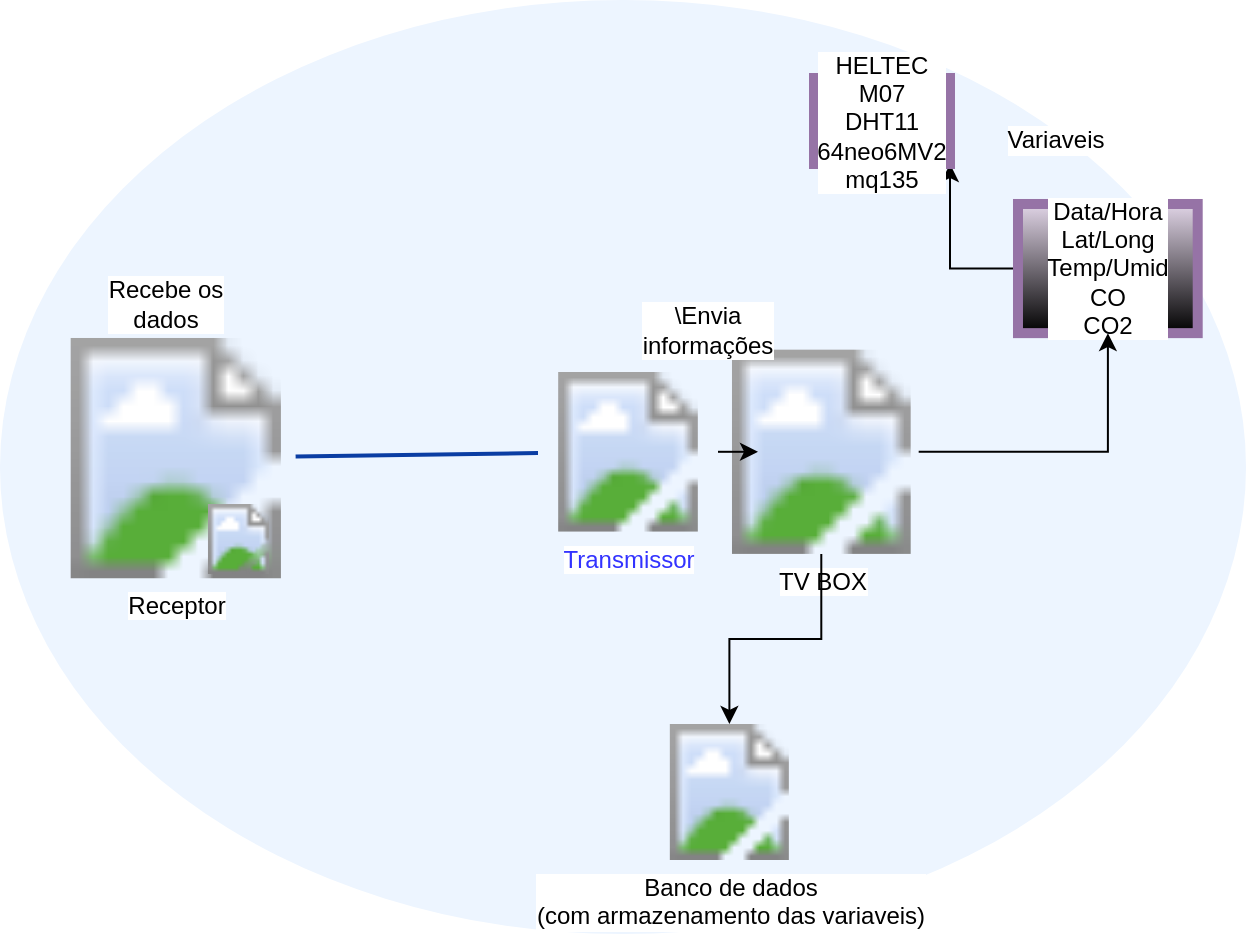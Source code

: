 <mxfile border="50" scale="3" compressed="false" locked="false" version="26.2.14">
  <diagram name="Blank" id="YmL12bMKpDGza6XwsDPr">
    <mxGraphModel dx="2226" dy="754" grid="0" gridSize="10" guides="1" tooltips="1" connect="1" arrows="1" fold="1" page="0" pageScale="1" pageWidth="827" pageHeight="1169" background="none" math="1" shadow="0">
      <root>
        <mxCell id="X5NqExCQtvZxIxQ7pmgY-0" />
        <mxCell id="1" parent="X5NqExCQtvZxIxQ7pmgY-0" />
        <object label="" placeholders="1" subnet="" id="Gr0Zq-AI6Quabplr0KPa-98">
          <mxCell style="ellipse;whiteSpace=wrap;html=1;strokeWidth=2;fillColor=#EDF5FF;fontSize=15;strokeColor=none;container=1;verticalAlign=top;spacingBottom=0;spacingTop=4;fontStyle=1;fontColor=#7EA6E0;metaEdit=1;" parent="1" vertex="1">
            <mxGeometry x="-653" y="210" width="623" height="467" as="geometry">
              <mxRectangle x="-576" y="218" width="250" height="60" as="alternateBounds" />
            </mxGeometry>
          </mxCell>
        </object>
        <mxCell id="Gr0Zq-AI6Quabplr0KPa-105" value="Receptor" style="image;html=1;image=https://ae01.alicdn.com/kf/Sbe75b36744444e7eb71941693e8e4e2ee.jpg_640x640q90.jpg;strokeColor=none;strokeWidth=2;fillColor=#EDF5FF;movable=1;resizable=1;rotatable=1;deletable=1;editable=1;locked=0;connectable=1;align=center;" parent="Gr0Zq-AI6Quabplr0KPa-98" vertex="1">
          <mxGeometry x="27.996" y="168.996" width="119.808" height="120.129" as="geometry" />
        </mxCell>
        <mxCell id="Gr0Zq-AI6Quabplr0KPa-106" style="edgeStyle=none;curved=1;html=1;strokeWidth=2;fontSize=12;endArrow=none;endFill=0;rounded=0;fontColor=#0A3DA3;strokeColor=#0A3DA3;startSize=8;endSize=8;" parent="Gr0Zq-AI6Quabplr0KPa-98" source="w-qXGrqkFpa8l1D213sV-1" target="Gr0Zq-AI6Quabplr0KPa-105" edge="1">
          <mxGeometry relative="1" as="geometry">
            <mxPoint x="341.452" y="375.402" as="targetPoint" />
            <mxPoint x="570.584" y="364.168" as="sourcePoint" />
          </mxGeometry>
        </mxCell>
        <mxCell id="w-qXGrqkFpa8l1D213sV-20" style="edgeStyle=orthogonalEdgeStyle;rounded=0;orthogonalLoop=1;jettySize=auto;html=1;entryX=1;entryY=1;entryDx=0;entryDy=0;fontFamily=Helvetica;fontSize=12;fontColor=default;labelBackgroundColor=default;resizable=1;" edge="1" parent="Gr0Zq-AI6Quabplr0KPa-98" source="w-qXGrqkFpa8l1D213sV-3" target="w-qXGrqkFpa8l1D213sV-8">
          <mxGeometry relative="1" as="geometry" />
        </mxCell>
        <mxCell id="w-qXGrqkFpa8l1D213sV-3" value="&lt;div&gt;Data/Hora&lt;/div&gt;&lt;div&gt;Lat/Long&lt;/div&gt;&lt;div&gt;Temp/Umid&lt;/div&gt;&lt;div&gt;CO&lt;/div&gt;&lt;div&gt;CO2&lt;/div&gt;" style="text;html=1;align=center;verticalAlign=middle;whiteSpace=wrap;rounded=0;fontFamily=Helvetica;fontSize=12;labelBackgroundColor=default;resizable=1;fillColor=#e1d5e7;strokeColor=#9673a6;gradientColor=default;strokeWidth=5;glass=0;shadow=0;" vertex="1" parent="Gr0Zq-AI6Quabplr0KPa-98">
          <mxGeometry x="508.997" y="101.997" width="89.856" height="64.569" as="geometry" />
        </mxCell>
        <mxCell id="w-qXGrqkFpa8l1D213sV-1" value="Transmissor" style="image;html=1;image=https://ae01.alicdn.com/kf/Sbe75b36744444e7eb71941693e8e4e2ee.jpg_640x640q90.jpg;strokeColor=none;strokeWidth=2;fillColor=#EDF5FF;labelBorderColor=none;fontColor=#3333FF;" vertex="1" parent="Gr0Zq-AI6Quabplr0KPa-98">
          <mxGeometry x="269" y="186" width="90" height="79.78" as="geometry" />
        </mxCell>
        <mxCell id="w-qXGrqkFpa8l1D213sV-8" value="&lt;div&gt;HELTEC&lt;/div&gt;&lt;div&gt;M07&lt;/div&gt;&lt;div&gt;DHT11&lt;/div&gt;&lt;div&gt;64neo6MV2&lt;/div&gt;&lt;div&gt;mq135&lt;/div&gt;" style="text;html=1;align=center;verticalAlign=middle;whiteSpace=wrap;rounded=0;fontFamily=Helvetica;fontSize=12;labelBackgroundColor=default;resizable=1;fillColor=#e1d5e7;strokeColor=#9673a6;gradientColor=default;strokeWidth=5;glass=0;shadow=0;" vertex="1" parent="Gr0Zq-AI6Quabplr0KPa-98">
          <mxGeometry x="407" y="39" width="68" height="43" as="geometry" />
        </mxCell>
        <mxCell id="w-qXGrqkFpa8l1D213sV-23" style="edgeStyle=orthogonalEdgeStyle;rounded=0;orthogonalLoop=1;jettySize=auto;html=1;fontFamily=Helvetica;fontSize=12;fontColor=default;labelBackgroundColor=default;resizable=1;" edge="1" parent="Gr0Zq-AI6Quabplr0KPa-98" source="w-qXGrqkFpa8l1D213sV-10" target="w-qXGrqkFpa8l1D213sV-3">
          <mxGeometry relative="1" as="geometry" />
        </mxCell>
        <mxCell id="w-qXGrqkFpa8l1D213sV-10" value="TV BOX" style="image;html=1;image=https://images.tcdn.com.br/img/img_prod/1086247/tv_box_4k_mxq_pro_64_gb_de_memoria_interna_4_gb_de_ram_android_10_1_629_1_d8e1cae44c00c8eb872b58302aa91cd6.jpg;strokeColor=none;strokeWidth=2;fillColor=#EDF5FF;" vertex="1" parent="Gr0Zq-AI6Quabplr0KPa-98">
          <mxGeometry x="361.997" y="174.835" width="97.344" height="102.109" as="geometry" />
        </mxCell>
        <mxCell id="w-qXGrqkFpa8l1D213sV-21" value="" style="edgeStyle=orthogonalEdgeStyle;rounded=0;orthogonalLoop=1;jettySize=auto;html=1;fontFamily=Helvetica;fontSize=12;fontColor=default;labelBackgroundColor=default;resizable=1;" edge="1" parent="Gr0Zq-AI6Quabplr0KPa-98" source="w-qXGrqkFpa8l1D213sV-1" target="w-qXGrqkFpa8l1D213sV-10">
          <mxGeometry relative="1" as="geometry">
            <mxPoint x="-363" y="436" as="sourcePoint" />
            <mxPoint x="-195" y="356" as="targetPoint" />
          </mxGeometry>
        </mxCell>
        <mxCell id="w-qXGrqkFpa8l1D213sV-15" value="&lt;div&gt;Banco de dados&lt;/div&gt;&lt;div&gt;(com armazenamento das variaveis)&lt;/div&gt;" style="image;html=1;image=https://icones.pro/wp-content/uploads/2021/05/icone-base-donnees-rouge.png;strokeColor=none;strokeWidth=2;fillColor=#EDF5FF;" vertex="1" parent="Gr0Zq-AI6Quabplr0KPa-98">
          <mxGeometry x="330.67" y="362" width="68" height="68" as="geometry" />
        </mxCell>
        <mxCell id="w-qXGrqkFpa8l1D213sV-17" style="edgeStyle=orthogonalEdgeStyle;rounded=0;orthogonalLoop=1;jettySize=auto;html=1;fontFamily=Helvetica;fontSize=12;fontColor=default;labelBackgroundColor=default;resizable=1;" edge="1" parent="Gr0Zq-AI6Quabplr0KPa-98" source="w-qXGrqkFpa8l1D213sV-10" target="w-qXGrqkFpa8l1D213sV-15">
          <mxGeometry relative="1" as="geometry">
            <mxPoint x="376" y="222" as="sourcePoint" />
          </mxGeometry>
        </mxCell>
        <mxCell id="w-qXGrqkFpa8l1D213sV-24" value="" style="image;html=1;image=https://icones.pro/wp-content/uploads/2021/05/icone-base-donnees-rouge.png;strokeColor=none;strokeWidth=2;fillColor=#EDF5FF;" vertex="1" parent="Gr0Zq-AI6Quabplr0KPa-98">
          <mxGeometry x="99.8" y="252" width="39" height="35" as="geometry" />
        </mxCell>
        <mxCell id="w-qXGrqkFpa8l1D213sV-25" value="\\Envia informações" style="text;html=1;align=center;verticalAlign=middle;whiteSpace=wrap;rounded=0;fontFamily=Helvetica;fontSize=12;fontColor=default;labelBackgroundColor=default;resizable=1;" vertex="1" parent="Gr0Zq-AI6Quabplr0KPa-98">
          <mxGeometry x="324" y="150" width="60" height="30" as="geometry" />
        </mxCell>
        <mxCell id="w-qXGrqkFpa8l1D213sV-26" value="Variaveis" style="text;html=1;align=center;verticalAlign=middle;whiteSpace=wrap;rounded=0;fontFamily=Helvetica;fontSize=12;fontColor=default;labelBackgroundColor=default;resizable=1;" vertex="1" parent="Gr0Zq-AI6Quabplr0KPa-98">
          <mxGeometry x="498" y="55" width="60" height="30" as="geometry" />
        </mxCell>
        <mxCell id="w-qXGrqkFpa8l1D213sV-27" value="Recebe os dados" style="text;html=1;align=center;verticalAlign=middle;whiteSpace=wrap;rounded=0;fontFamily=Helvetica;fontSize=12;fontColor=default;labelBackgroundColor=default;resizable=1;" vertex="1" parent="Gr0Zq-AI6Quabplr0KPa-98">
          <mxGeometry x="53" y="136.57" width="60" height="30" as="geometry" />
        </mxCell>
      </root>
    </mxGraphModel>
  </diagram>
</mxfile>
